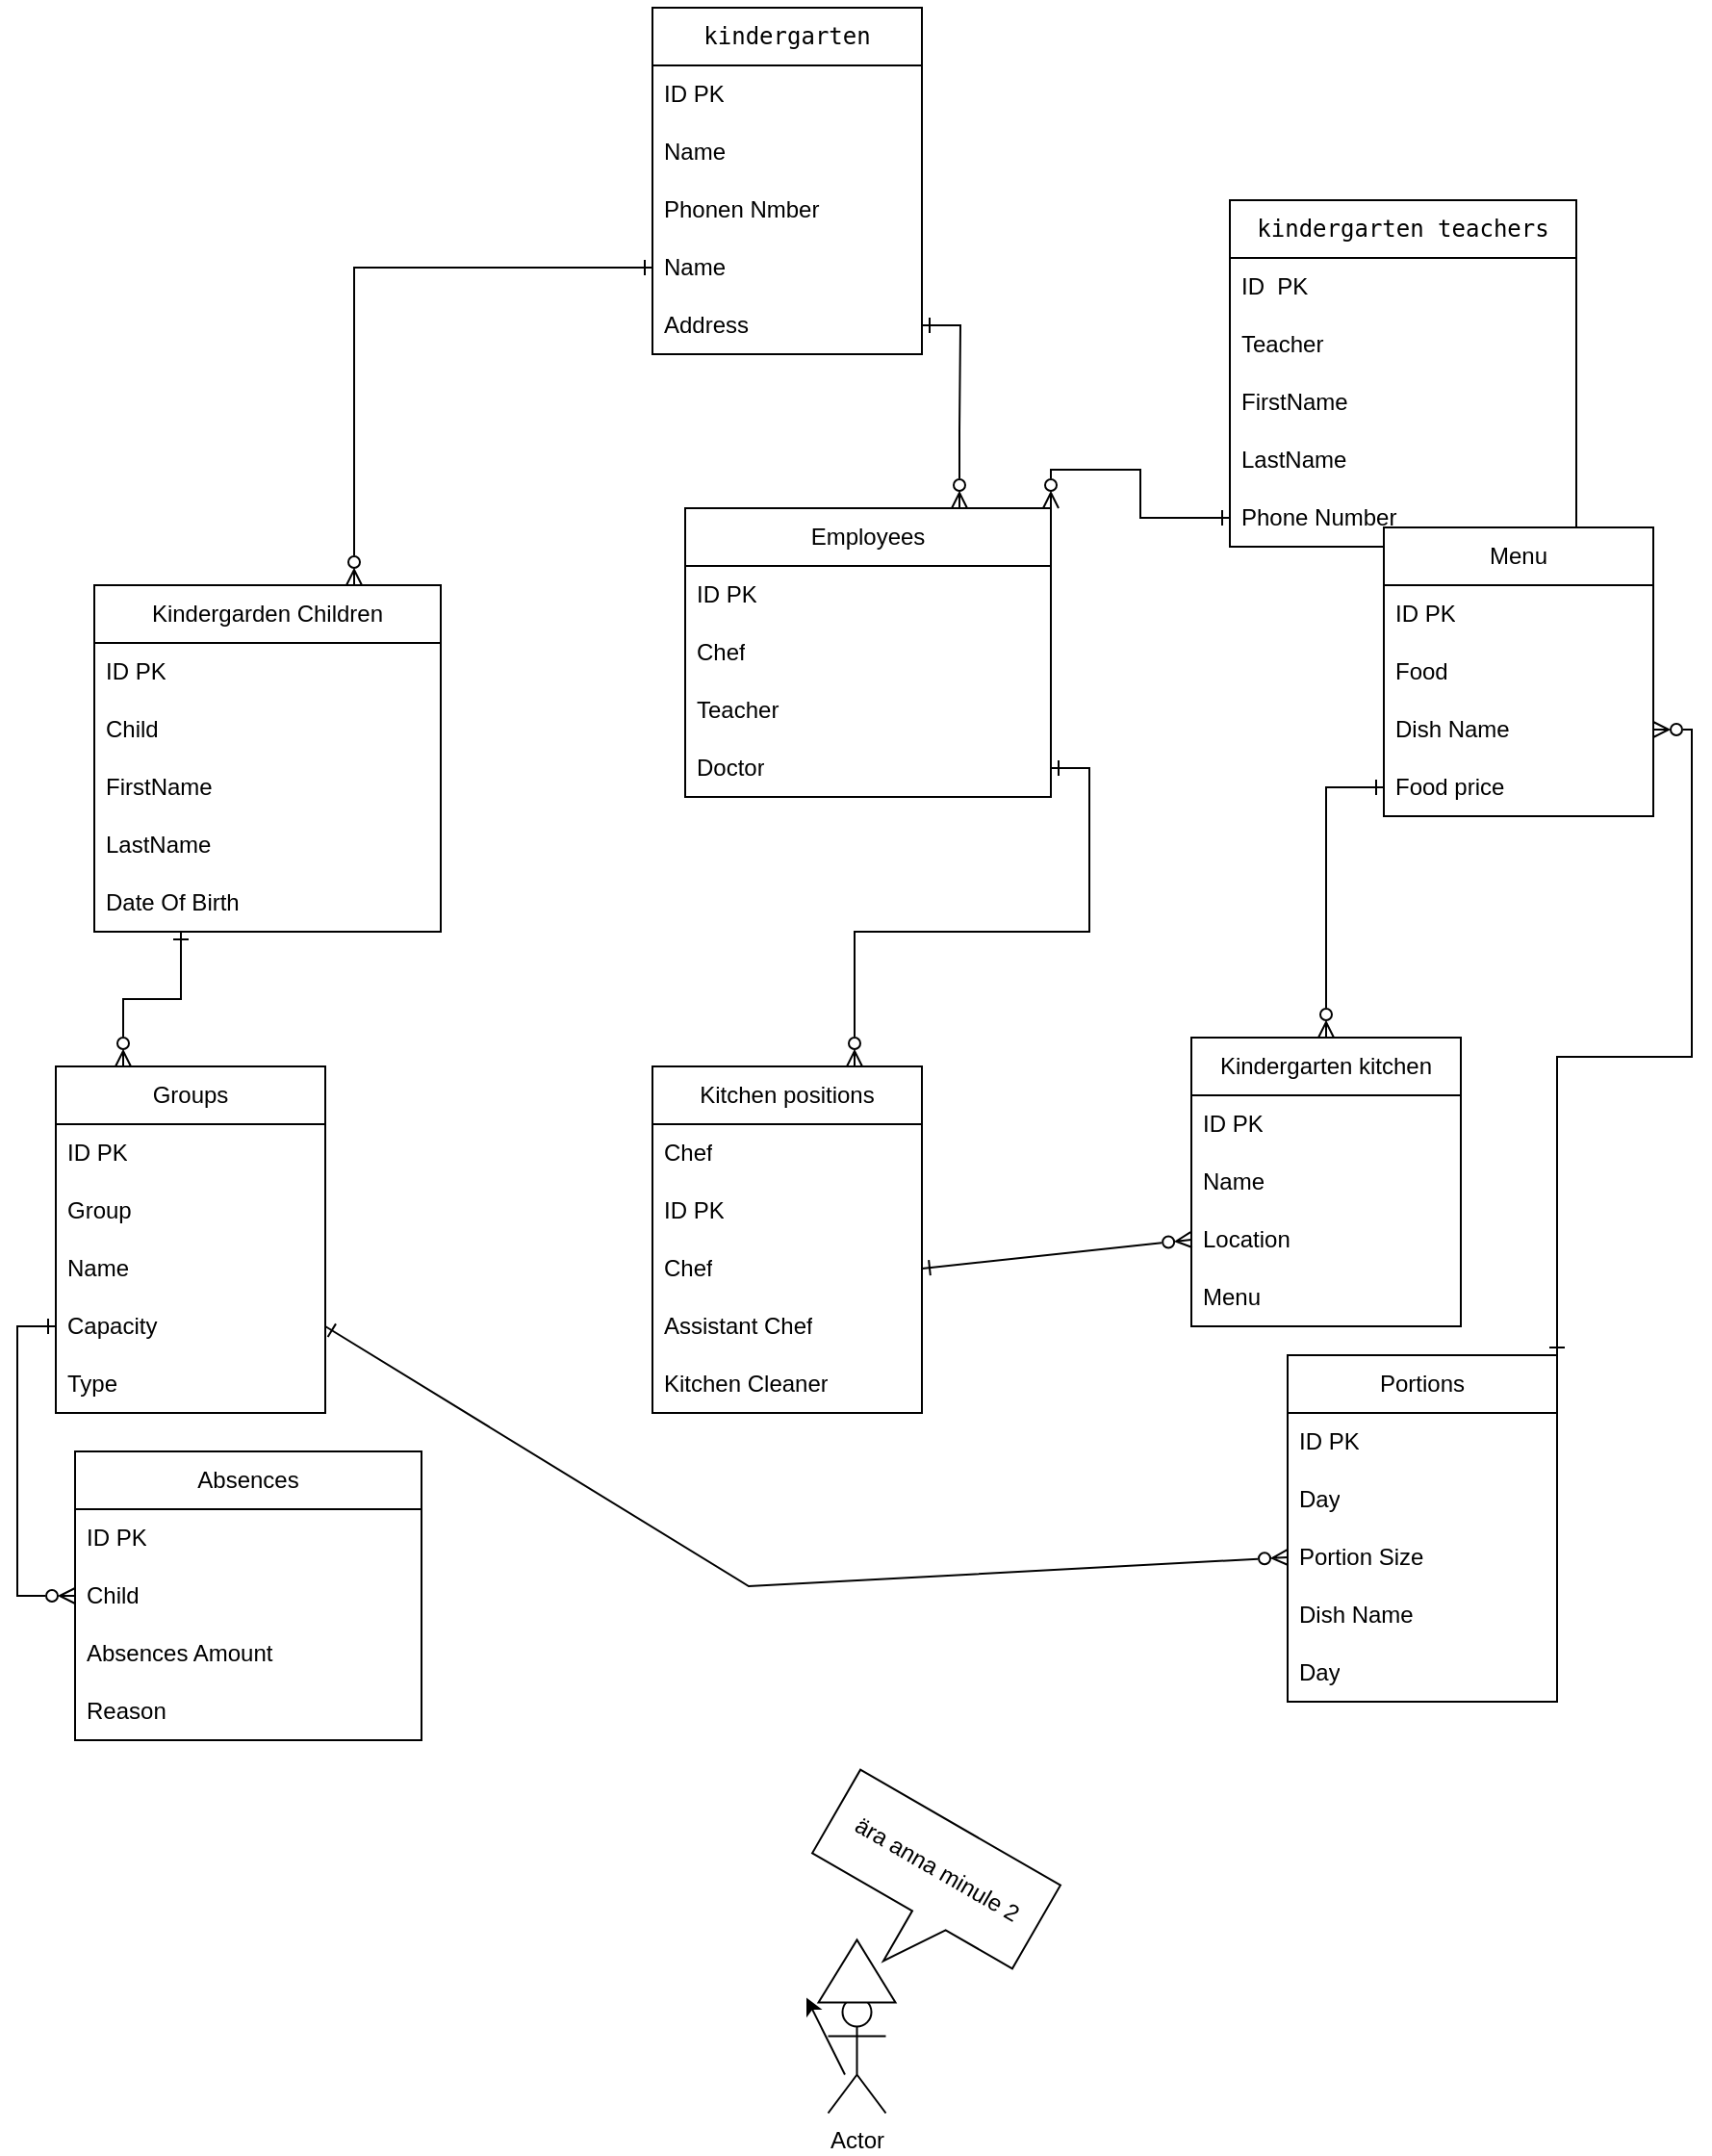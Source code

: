 <mxfile version="21.8.2" type="google">
  <diagram name="Leht-1" id="IugfOqibkRO4f-A8Mlj6">
    <mxGraphModel grid="1" page="1" gridSize="10" guides="1" tooltips="1" connect="1" arrows="1" fold="1" pageScale="1" pageWidth="827" pageHeight="1169" math="0" shadow="0">
      <root>
        <mxCell id="0" />
        <mxCell id="1" parent="0" />
        <mxCell id="pprx6t66y5-xIygSQ6H7-28" value="&lt;pre dir=&quot;ltr&quot; style=&quot;text-align:left&quot; id=&quot;tw-target-text&quot; data-placeholder=&quot;Tõlge&quot; class=&quot;tw-data-text tw-text-large tw-ta&quot;&gt;kindergarten&lt;/pre&gt;" style="swimlane;fontStyle=0;childLayout=stackLayout;horizontal=1;startSize=30;horizontalStack=0;resizeParent=1;resizeParentMax=0;resizeLast=0;collapsible=1;marginBottom=0;whiteSpace=wrap;html=1;" vertex="1" parent="1">
          <mxGeometry x="620" y="50" width="140" height="180" as="geometry" />
        </mxCell>
        <mxCell id="7Z4d3F3_YgA1By9ejOTl-2" value="ID PK" style="text;strokeColor=none;fillColor=none;align=left;verticalAlign=middle;spacingLeft=4;spacingRight=4;overflow=hidden;points=[[0,0.5],[1,0.5]];portConstraint=eastwest;rotatable=0;whiteSpace=wrap;html=1;" vertex="1" parent="pprx6t66y5-xIygSQ6H7-28">
          <mxGeometry y="30" width="140" height="30" as="geometry" />
        </mxCell>
        <mxCell id="9_JbS5GKjvOeRN-8834P-52" value="Name" style="text;strokeColor=none;fillColor=none;align=left;verticalAlign=middle;spacingLeft=4;spacingRight=4;overflow=hidden;points=[[0,0.5],[1,0.5]];portConstraint=eastwest;rotatable=0;whiteSpace=wrap;html=1;" vertex="1" parent="pprx6t66y5-xIygSQ6H7-28">
          <mxGeometry y="60" width="140" height="30" as="geometry" />
        </mxCell>
        <mxCell id="pprx6t66y5-xIygSQ6H7-29" value="Phonen Nmber" style="text;strokeColor=none;fillColor=none;align=left;verticalAlign=middle;spacingLeft=4;spacingRight=4;overflow=hidden;points=[[0,0.5],[1,0.5]];portConstraint=eastwest;rotatable=0;whiteSpace=wrap;html=1;" vertex="1" parent="pprx6t66y5-xIygSQ6H7-28">
          <mxGeometry y="90" width="140" height="30" as="geometry" />
        </mxCell>
        <mxCell id="pprx6t66y5-xIygSQ6H7-30" value="Name" style="text;strokeColor=none;fillColor=none;align=left;verticalAlign=middle;spacingLeft=4;spacingRight=4;overflow=hidden;points=[[0,0.5],[1,0.5]];portConstraint=eastwest;rotatable=0;whiteSpace=wrap;html=1;" vertex="1" parent="pprx6t66y5-xIygSQ6H7-28">
          <mxGeometry y="120" width="140" height="30" as="geometry" />
        </mxCell>
        <mxCell id="pprx6t66y5-xIygSQ6H7-31" value="Address" style="text;strokeColor=none;fillColor=none;align=left;verticalAlign=middle;spacingLeft=4;spacingRight=4;overflow=hidden;points=[[0,0.5],[1,0.5]];portConstraint=eastwest;rotatable=0;whiteSpace=wrap;html=1;" vertex="1" parent="pprx6t66y5-xIygSQ6H7-28">
          <mxGeometry y="150" width="140" height="30" as="geometry" />
        </mxCell>
        <mxCell id="I9WxBW5kfXI0TYn14D2C-1" value="&lt;pre dir=&quot;ltr&quot; style=&quot;text-align:left&quot; id=&quot;tw-target-text&quot; data-placeholder=&quot;Tõlge&quot; class=&quot;tw-data-text tw-text-large tw-ta&quot;&gt;kindergarten teachers&lt;/pre&gt;" style="swimlane;fontStyle=0;childLayout=stackLayout;horizontal=1;startSize=30;horizontalStack=0;resizeParent=1;resizeParentMax=0;resizeLast=0;collapsible=1;marginBottom=0;whiteSpace=wrap;html=1;" vertex="1" parent="1">
          <mxGeometry x="920" y="150" width="180" height="180" as="geometry" />
        </mxCell>
        <mxCell id="7Z4d3F3_YgA1By9ejOTl-8" value="ID&amp;nbsp; PK" style="text;strokeColor=none;fillColor=none;align=left;verticalAlign=middle;spacingLeft=4;spacingRight=4;overflow=hidden;points=[[0,0.5],[1,0.5]];portConstraint=eastwest;rotatable=0;whiteSpace=wrap;html=1;" vertex="1" parent="I9WxBW5kfXI0TYn14D2C-1">
          <mxGeometry y="30" width="180" height="30" as="geometry" />
        </mxCell>
        <mxCell id="9_JbS5GKjvOeRN-8834P-57" value="Teacher" style="text;strokeColor=none;fillColor=none;align=left;verticalAlign=middle;spacingLeft=4;spacingRight=4;overflow=hidden;points=[[0,0.5],[1,0.5]];portConstraint=eastwest;rotatable=0;whiteSpace=wrap;html=1;" vertex="1" parent="I9WxBW5kfXI0TYn14D2C-1">
          <mxGeometry y="60" width="180" height="30" as="geometry" />
        </mxCell>
        <mxCell id="I9WxBW5kfXI0TYn14D2C-2" value="FirstName" style="text;strokeColor=none;fillColor=none;align=left;verticalAlign=middle;spacingLeft=4;spacingRight=4;overflow=hidden;points=[[0,0.5],[1,0.5]];portConstraint=eastwest;rotatable=0;whiteSpace=wrap;html=1;" vertex="1" parent="I9WxBW5kfXI0TYn14D2C-1">
          <mxGeometry y="90" width="180" height="30" as="geometry" />
        </mxCell>
        <mxCell id="I9WxBW5kfXI0TYn14D2C-3" value="LastName" style="text;strokeColor=none;fillColor=none;align=left;verticalAlign=middle;spacingLeft=4;spacingRight=4;overflow=hidden;points=[[0,0.5],[1,0.5]];portConstraint=eastwest;rotatable=0;whiteSpace=wrap;html=1;" vertex="1" parent="I9WxBW5kfXI0TYn14D2C-1">
          <mxGeometry y="120" width="180" height="30" as="geometry" />
        </mxCell>
        <mxCell id="I9WxBW5kfXI0TYn14D2C-4" value="Phone Number" style="text;strokeColor=none;fillColor=none;align=left;verticalAlign=middle;spacingLeft=4;spacingRight=4;overflow=hidden;points=[[0,0.5],[1,0.5]];portConstraint=eastwest;rotatable=0;whiteSpace=wrap;html=1;" vertex="1" parent="I9WxBW5kfXI0TYn14D2C-1">
          <mxGeometry y="150" width="180" height="30" as="geometry" />
        </mxCell>
        <mxCell id="I9WxBW5kfXI0TYn14D2C-5" value="Groups" style="swimlane;fontStyle=0;childLayout=stackLayout;horizontal=1;startSize=30;horizontalStack=0;resizeParent=1;resizeParentMax=0;resizeLast=0;collapsible=1;marginBottom=0;whiteSpace=wrap;html=1;" vertex="1" parent="1">
          <mxGeometry x="310" y="600" width="140" height="180" as="geometry" />
        </mxCell>
        <mxCell id="7Z4d3F3_YgA1By9ejOTl-4" value="ID PK" style="text;strokeColor=none;fillColor=none;align=left;verticalAlign=middle;spacingLeft=4;spacingRight=4;overflow=hidden;points=[[0,0.5],[1,0.5]];portConstraint=eastwest;rotatable=0;whiteSpace=wrap;html=1;" vertex="1" parent="I9WxBW5kfXI0TYn14D2C-5">
          <mxGeometry y="30" width="140" height="30" as="geometry" />
        </mxCell>
        <mxCell id="9_JbS5GKjvOeRN-8834P-54" value="Group" style="text;strokeColor=none;fillColor=none;align=left;verticalAlign=middle;spacingLeft=4;spacingRight=4;overflow=hidden;points=[[0,0.5],[1,0.5]];portConstraint=eastwest;rotatable=0;whiteSpace=wrap;html=1;" vertex="1" parent="I9WxBW5kfXI0TYn14D2C-5">
          <mxGeometry y="60" width="140" height="30" as="geometry" />
        </mxCell>
        <mxCell id="I9WxBW5kfXI0TYn14D2C-6" value="Name" style="text;strokeColor=none;fillColor=none;align=left;verticalAlign=middle;spacingLeft=4;spacingRight=4;overflow=hidden;points=[[0,0.5],[1,0.5]];portConstraint=eastwest;rotatable=0;whiteSpace=wrap;html=1;" vertex="1" parent="I9WxBW5kfXI0TYn14D2C-5">
          <mxGeometry y="90" width="140" height="30" as="geometry" />
        </mxCell>
        <mxCell id="I9WxBW5kfXI0TYn14D2C-7" value="Capacity" style="text;strokeColor=none;fillColor=none;align=left;verticalAlign=middle;spacingLeft=4;spacingRight=4;overflow=hidden;points=[[0,0.5],[1,0.5]];portConstraint=eastwest;rotatable=0;whiteSpace=wrap;html=1;" vertex="1" parent="I9WxBW5kfXI0TYn14D2C-5">
          <mxGeometry y="120" width="140" height="30" as="geometry" />
        </mxCell>
        <mxCell id="I9WxBW5kfXI0TYn14D2C-8" value="Type" style="text;strokeColor=none;fillColor=none;align=left;verticalAlign=middle;spacingLeft=4;spacingRight=4;overflow=hidden;points=[[0,0.5],[1,0.5]];portConstraint=eastwest;rotatable=0;whiteSpace=wrap;html=1;" vertex="1" parent="I9WxBW5kfXI0TYn14D2C-5">
          <mxGeometry y="150" width="140" height="30" as="geometry" />
        </mxCell>
        <mxCell id="I9WxBW5kfXI0TYn14D2C-9" value="Portions" style="swimlane;fontStyle=0;childLayout=stackLayout;horizontal=1;startSize=30;horizontalStack=0;resizeParent=1;resizeParentMax=0;resizeLast=0;collapsible=1;marginBottom=0;whiteSpace=wrap;html=1;" vertex="1" parent="1">
          <mxGeometry x="950" y="750" width="140" height="180" as="geometry" />
        </mxCell>
        <mxCell id="7Z4d3F3_YgA1By9ejOTl-7" value="ID PK" style="text;strokeColor=none;fillColor=none;align=left;verticalAlign=middle;spacingLeft=4;spacingRight=4;overflow=hidden;points=[[0,0.5],[1,0.5]];portConstraint=eastwest;rotatable=0;whiteSpace=wrap;html=1;" vertex="1" parent="I9WxBW5kfXI0TYn14D2C-9">
          <mxGeometry y="30" width="140" height="30" as="geometry" />
        </mxCell>
        <mxCell id="9_JbS5GKjvOeRN-8834P-59" value="Day" style="text;strokeColor=none;fillColor=none;align=left;verticalAlign=middle;spacingLeft=4;spacingRight=4;overflow=hidden;points=[[0,0.5],[1,0.5]];portConstraint=eastwest;rotatable=0;whiteSpace=wrap;html=1;" vertex="1" parent="I9WxBW5kfXI0TYn14D2C-9">
          <mxGeometry y="60" width="140" height="30" as="geometry" />
        </mxCell>
        <mxCell id="I9WxBW5kfXI0TYn14D2C-10" value="Portion Size" style="text;strokeColor=none;fillColor=none;align=left;verticalAlign=middle;spacingLeft=4;spacingRight=4;overflow=hidden;points=[[0,0.5],[1,0.5]];portConstraint=eastwest;rotatable=0;whiteSpace=wrap;html=1;" vertex="1" parent="I9WxBW5kfXI0TYn14D2C-9">
          <mxGeometry y="90" width="140" height="30" as="geometry" />
        </mxCell>
        <mxCell id="I9WxBW5kfXI0TYn14D2C-11" value="Dish Name" style="text;strokeColor=none;fillColor=none;align=left;verticalAlign=middle;spacingLeft=4;spacingRight=4;overflow=hidden;points=[[0,0.5],[1,0.5]];portConstraint=eastwest;rotatable=0;whiteSpace=wrap;html=1;" vertex="1" parent="I9WxBW5kfXI0TYn14D2C-9">
          <mxGeometry y="120" width="140" height="30" as="geometry" />
        </mxCell>
        <mxCell id="I9WxBW5kfXI0TYn14D2C-12" value="Day" style="text;strokeColor=none;fillColor=none;align=left;verticalAlign=middle;spacingLeft=4;spacingRight=4;overflow=hidden;points=[[0,0.5],[1,0.5]];portConstraint=eastwest;rotatable=0;whiteSpace=wrap;html=1;" vertex="1" parent="I9WxBW5kfXI0TYn14D2C-9">
          <mxGeometry y="150" width="140" height="30" as="geometry" />
        </mxCell>
        <mxCell id="I9WxBW5kfXI0TYn14D2C-29" value="Kindergarten kitchen" style="swimlane;fontStyle=0;childLayout=stackLayout;horizontal=1;startSize=30;horizontalStack=0;resizeParent=1;resizeParentMax=0;resizeLast=0;collapsible=1;marginBottom=0;whiteSpace=wrap;html=1;" vertex="1" parent="1">
          <mxGeometry x="900" y="585" width="140" height="150" as="geometry" />
        </mxCell>
        <mxCell id="9_JbS5GKjvOeRN-8834P-56" value="ID PK" style="text;strokeColor=none;fillColor=none;align=left;verticalAlign=middle;spacingLeft=4;spacingRight=4;overflow=hidden;points=[[0,0.5],[1,0.5]];portConstraint=eastwest;rotatable=0;whiteSpace=wrap;html=1;" vertex="1" parent="I9WxBW5kfXI0TYn14D2C-29">
          <mxGeometry y="30" width="140" height="30" as="geometry" />
        </mxCell>
        <mxCell id="I9WxBW5kfXI0TYn14D2C-30" value="Name" style="text;strokeColor=none;fillColor=none;align=left;verticalAlign=middle;spacingLeft=4;spacingRight=4;overflow=hidden;points=[[0,0.5],[1,0.5]];portConstraint=eastwest;rotatable=0;whiteSpace=wrap;html=1;" vertex="1" parent="I9WxBW5kfXI0TYn14D2C-29">
          <mxGeometry y="60" width="140" height="30" as="geometry" />
        </mxCell>
        <mxCell id="I9WxBW5kfXI0TYn14D2C-31" value="Location" style="text;strokeColor=none;fillColor=none;align=left;verticalAlign=middle;spacingLeft=4;spacingRight=4;overflow=hidden;points=[[0,0.5],[1,0.5]];portConstraint=eastwest;rotatable=0;whiteSpace=wrap;html=1;" vertex="1" parent="I9WxBW5kfXI0TYn14D2C-29">
          <mxGeometry y="90" width="140" height="30" as="geometry" />
        </mxCell>
        <mxCell id="I9WxBW5kfXI0TYn14D2C-32" value="Menu" style="text;strokeColor=none;fillColor=none;align=left;verticalAlign=middle;spacingLeft=4;spacingRight=4;overflow=hidden;points=[[0,0.5],[1,0.5]];portConstraint=eastwest;rotatable=0;whiteSpace=wrap;html=1;" vertex="1" parent="I9WxBW5kfXI0TYn14D2C-29">
          <mxGeometry y="120" width="140" height="30" as="geometry" />
        </mxCell>
        <mxCell id="I9WxBW5kfXI0TYn14D2C-39" value="Kitchen positions" style="swimlane;fontStyle=0;childLayout=stackLayout;horizontal=1;startSize=30;horizontalStack=0;resizeParent=1;resizeParentMax=0;resizeLast=0;collapsible=1;marginBottom=0;whiteSpace=wrap;html=1;" vertex="1" parent="1">
          <mxGeometry x="620" y="600" width="140" height="180" as="geometry" />
        </mxCell>
        <mxCell id="9_JbS5GKjvOeRN-8834P-55" value="Chef" style="text;strokeColor=none;fillColor=none;align=left;verticalAlign=middle;spacingLeft=4;spacingRight=4;overflow=hidden;points=[[0,0.5],[1,0.5]];portConstraint=eastwest;rotatable=0;whiteSpace=wrap;html=1;" vertex="1" parent="I9WxBW5kfXI0TYn14D2C-39">
          <mxGeometry y="30" width="140" height="30" as="geometry" />
        </mxCell>
        <mxCell id="7Z4d3F3_YgA1By9ejOTl-6" value="ID PK" style="text;strokeColor=none;fillColor=none;align=left;verticalAlign=middle;spacingLeft=4;spacingRight=4;overflow=hidden;points=[[0,0.5],[1,0.5]];portConstraint=eastwest;rotatable=0;whiteSpace=wrap;html=1;" vertex="1" parent="I9WxBW5kfXI0TYn14D2C-39">
          <mxGeometry y="60" width="140" height="30" as="geometry" />
        </mxCell>
        <mxCell id="I9WxBW5kfXI0TYn14D2C-40" value="Chef" style="text;strokeColor=none;fillColor=none;align=left;verticalAlign=middle;spacingLeft=4;spacingRight=4;overflow=hidden;points=[[0,0.5],[1,0.5]];portConstraint=eastwest;rotatable=0;whiteSpace=wrap;html=1;" vertex="1" parent="I9WxBW5kfXI0TYn14D2C-39">
          <mxGeometry y="90" width="140" height="30" as="geometry" />
        </mxCell>
        <mxCell id="I9WxBW5kfXI0TYn14D2C-41" value="Assistant Chef" style="text;strokeColor=none;fillColor=none;align=left;verticalAlign=middle;spacingLeft=4;spacingRight=4;overflow=hidden;points=[[0,0.5],[1,0.5]];portConstraint=eastwest;rotatable=0;whiteSpace=wrap;html=1;" vertex="1" parent="I9WxBW5kfXI0TYn14D2C-39">
          <mxGeometry y="120" width="140" height="30" as="geometry" />
        </mxCell>
        <mxCell id="I9WxBW5kfXI0TYn14D2C-42" value="Kitchen Cleaner" style="text;strokeColor=none;fillColor=none;align=left;verticalAlign=middle;spacingLeft=4;spacingRight=4;overflow=hidden;points=[[0,0.5],[1,0.5]];portConstraint=eastwest;rotatable=0;whiteSpace=wrap;html=1;" vertex="1" parent="I9WxBW5kfXI0TYn14D2C-39">
          <mxGeometry y="150" width="140" height="30" as="geometry" />
        </mxCell>
        <mxCell id="I9WxBW5kfXI0TYn14D2C-47" value="Employees" style="swimlane;fontStyle=0;childLayout=stackLayout;horizontal=1;startSize=30;horizontalStack=0;resizeParent=1;resizeParentMax=0;resizeLast=0;collapsible=1;marginBottom=0;whiteSpace=wrap;html=1;" vertex="1" parent="1">
          <mxGeometry x="637" y="310" width="190" height="150" as="geometry" />
        </mxCell>
        <mxCell id="9_JbS5GKjvOeRN-8834P-60" value="ID PK" style="text;strokeColor=none;fillColor=none;align=left;verticalAlign=middle;spacingLeft=4;spacingRight=4;overflow=hidden;points=[[0,0.5],[1,0.5]];portConstraint=eastwest;rotatable=0;whiteSpace=wrap;html=1;" vertex="1" parent="I9WxBW5kfXI0TYn14D2C-47">
          <mxGeometry y="30" width="190" height="30" as="geometry" />
        </mxCell>
        <mxCell id="I9WxBW5kfXI0TYn14D2C-48" value="Chef" style="text;strokeColor=none;fillColor=none;align=left;verticalAlign=middle;spacingLeft=4;spacingRight=4;overflow=hidden;points=[[0,0.5],[1,0.5]];portConstraint=eastwest;rotatable=0;whiteSpace=wrap;html=1;" vertex="1" parent="I9WxBW5kfXI0TYn14D2C-47">
          <mxGeometry y="60" width="190" height="30" as="geometry" />
        </mxCell>
        <mxCell id="I9WxBW5kfXI0TYn14D2C-49" value="Teacher" style="text;strokeColor=none;fillColor=none;align=left;verticalAlign=middle;spacingLeft=4;spacingRight=4;overflow=hidden;points=[[0,0.5],[1,0.5]];portConstraint=eastwest;rotatable=0;whiteSpace=wrap;html=1;" vertex="1" parent="I9WxBW5kfXI0TYn14D2C-47">
          <mxGeometry y="90" width="190" height="30" as="geometry" />
        </mxCell>
        <mxCell id="I9WxBW5kfXI0TYn14D2C-50" value="Doctor" style="text;strokeColor=none;fillColor=none;align=left;verticalAlign=middle;spacingLeft=4;spacingRight=4;overflow=hidden;points=[[0,0.5],[1,0.5]];portConstraint=eastwest;rotatable=0;whiteSpace=wrap;html=1;" vertex="1" parent="I9WxBW5kfXI0TYn14D2C-47">
          <mxGeometry y="120" width="190" height="30" as="geometry" />
        </mxCell>
        <mxCell id="I9WxBW5kfXI0TYn14D2C-52" value="Kindergarden Children" style="swimlane;fontStyle=0;childLayout=stackLayout;horizontal=1;startSize=30;horizontalStack=0;resizeParent=1;resizeParentMax=0;resizeLast=0;collapsible=1;marginBottom=0;whiteSpace=wrap;html=1;" vertex="1" parent="1">
          <mxGeometry x="330" y="350" width="180" height="180" as="geometry" />
        </mxCell>
        <mxCell id="7Z4d3F3_YgA1By9ejOTl-3" value="ID PK" style="text;strokeColor=none;fillColor=none;align=left;verticalAlign=middle;spacingLeft=4;spacingRight=4;overflow=hidden;points=[[0,0.5],[1,0.5]];portConstraint=eastwest;rotatable=0;whiteSpace=wrap;html=1;" vertex="1" parent="I9WxBW5kfXI0TYn14D2C-52">
          <mxGeometry y="30" width="180" height="30" as="geometry" />
        </mxCell>
        <mxCell id="9_JbS5GKjvOeRN-8834P-53" value="Child" style="text;strokeColor=none;fillColor=none;align=left;verticalAlign=middle;spacingLeft=4;spacingRight=4;overflow=hidden;points=[[0,0.5],[1,0.5]];portConstraint=eastwest;rotatable=0;whiteSpace=wrap;html=1;" vertex="1" parent="I9WxBW5kfXI0TYn14D2C-52">
          <mxGeometry y="60" width="180" height="30" as="geometry" />
        </mxCell>
        <mxCell id="I9WxBW5kfXI0TYn14D2C-53" value="FirstName" style="text;strokeColor=none;fillColor=none;align=left;verticalAlign=middle;spacingLeft=4;spacingRight=4;overflow=hidden;points=[[0,0.5],[1,0.5]];portConstraint=eastwest;rotatable=0;whiteSpace=wrap;html=1;" vertex="1" parent="I9WxBW5kfXI0TYn14D2C-52">
          <mxGeometry y="90" width="180" height="30" as="geometry" />
        </mxCell>
        <mxCell id="I9WxBW5kfXI0TYn14D2C-54" value="LastName" style="text;strokeColor=none;fillColor=none;align=left;verticalAlign=middle;spacingLeft=4;spacingRight=4;overflow=hidden;points=[[0,0.5],[1,0.5]];portConstraint=eastwest;rotatable=0;whiteSpace=wrap;html=1;" vertex="1" parent="I9WxBW5kfXI0TYn14D2C-52">
          <mxGeometry y="120" width="180" height="30" as="geometry" />
        </mxCell>
        <mxCell id="I9WxBW5kfXI0TYn14D2C-55" value="Date Of Birth" style="text;strokeColor=none;fillColor=none;align=left;verticalAlign=middle;spacingLeft=4;spacingRight=4;overflow=hidden;points=[[0,0.5],[1,0.5]];portConstraint=eastwest;rotatable=0;whiteSpace=wrap;html=1;" vertex="1" parent="I9WxBW5kfXI0TYn14D2C-52">
          <mxGeometry y="150" width="180" height="30" as="geometry" />
        </mxCell>
        <mxCell id="9_JbS5GKjvOeRN-8834P-6" value="Absences" style="swimlane;fontStyle=0;childLayout=stackLayout;horizontal=1;startSize=30;horizontalStack=0;resizeParent=1;resizeParentMax=0;resizeLast=0;collapsible=1;marginBottom=0;whiteSpace=wrap;html=1;" vertex="1" parent="1">
          <mxGeometry x="320" y="800" width="180" height="150" as="geometry" />
        </mxCell>
        <mxCell id="7Z4d3F3_YgA1By9ejOTl-5" value="ID PK" style="text;strokeColor=none;fillColor=none;align=left;verticalAlign=middle;spacingLeft=4;spacingRight=4;overflow=hidden;points=[[0,0.5],[1,0.5]];portConstraint=eastwest;rotatable=0;whiteSpace=wrap;html=1;" vertex="1" parent="9_JbS5GKjvOeRN-8834P-6">
          <mxGeometry y="30" width="180" height="30" as="geometry" />
        </mxCell>
        <mxCell id="9_JbS5GKjvOeRN-8834P-7" value="Child" style="text;strokeColor=none;fillColor=none;align=left;verticalAlign=middle;spacingLeft=4;spacingRight=4;overflow=hidden;points=[[0,0.5],[1,0.5]];portConstraint=eastwest;rotatable=0;whiteSpace=wrap;html=1;" vertex="1" parent="9_JbS5GKjvOeRN-8834P-6">
          <mxGeometry y="60" width="180" height="30" as="geometry" />
        </mxCell>
        <mxCell id="9_JbS5GKjvOeRN-8834P-8" value="Absences Amount" style="text;strokeColor=none;fillColor=none;align=left;verticalAlign=middle;spacingLeft=4;spacingRight=4;overflow=hidden;points=[[0,0.5],[1,0.5]];portConstraint=eastwest;rotatable=0;whiteSpace=wrap;html=1;" vertex="1" parent="9_JbS5GKjvOeRN-8834P-6">
          <mxGeometry y="90" width="180" height="30" as="geometry" />
        </mxCell>
        <mxCell id="9_JbS5GKjvOeRN-8834P-9" value="Reason" style="text;strokeColor=none;fillColor=none;align=left;verticalAlign=middle;spacingLeft=4;spacingRight=4;overflow=hidden;points=[[0,0.5],[1,0.5]];portConstraint=eastwest;rotatable=0;whiteSpace=wrap;html=1;" vertex="1" parent="9_JbS5GKjvOeRN-8834P-6">
          <mxGeometry y="120" width="180" height="30" as="geometry" />
        </mxCell>
        <mxCell id="9_JbS5GKjvOeRN-8834P-30" value="Menu" style="swimlane;fontStyle=0;childLayout=stackLayout;horizontal=1;startSize=30;horizontalStack=0;resizeParent=1;resizeParentMax=0;resizeLast=0;collapsible=1;marginBottom=0;whiteSpace=wrap;html=1;" vertex="1" parent="1">
          <mxGeometry x="1000" y="320" width="140" height="150" as="geometry" />
        </mxCell>
        <mxCell id="9_JbS5GKjvOeRN-8834P-58" value="ID PK" style="text;strokeColor=none;fillColor=none;align=left;verticalAlign=middle;spacingLeft=4;spacingRight=4;overflow=hidden;points=[[0,0.5],[1,0.5]];portConstraint=eastwest;rotatable=0;whiteSpace=wrap;html=1;" vertex="1" parent="9_JbS5GKjvOeRN-8834P-30">
          <mxGeometry y="30" width="140" height="30" as="geometry" />
        </mxCell>
        <mxCell id="9_JbS5GKjvOeRN-8834P-31" value="Food" style="text;strokeColor=none;fillColor=none;align=left;verticalAlign=middle;spacingLeft=4;spacingRight=4;overflow=hidden;points=[[0,0.5],[1,0.5]];portConstraint=eastwest;rotatable=0;whiteSpace=wrap;html=1;" vertex="1" parent="9_JbS5GKjvOeRN-8834P-30">
          <mxGeometry y="60" width="140" height="30" as="geometry" />
        </mxCell>
        <mxCell id="9_JbS5GKjvOeRN-8834P-32" value="Dish Name" style="text;strokeColor=none;fillColor=none;align=left;verticalAlign=middle;spacingLeft=4;spacingRight=4;overflow=hidden;points=[[0,0.5],[1,0.5]];portConstraint=eastwest;rotatable=0;whiteSpace=wrap;html=1;" vertex="1" parent="9_JbS5GKjvOeRN-8834P-30">
          <mxGeometry y="90" width="140" height="30" as="geometry" />
        </mxCell>
        <mxCell id="9_JbS5GKjvOeRN-8834P-33" value="Food price" style="text;strokeColor=none;fillColor=none;align=left;verticalAlign=middle;spacingLeft=4;spacingRight=4;overflow=hidden;points=[[0,0.5],[1,0.5]];portConstraint=eastwest;rotatable=0;whiteSpace=wrap;html=1;" vertex="1" parent="9_JbS5GKjvOeRN-8834P-30">
          <mxGeometry y="120" width="140" height="30" as="geometry" />
        </mxCell>
        <mxCell id="9_JbS5GKjvOeRN-8834P-38" style="edgeStyle=orthogonalEdgeStyle;rounded=0;orthogonalLoop=1;jettySize=auto;html=1;startArrow=ERzeroToMany;startFill=0;endArrow=ERone;endFill=0;entryX=0;entryY=0.5;entryDx=0;entryDy=0;exitX=0.75;exitY=0;exitDx=0;exitDy=0;" edge="1" parent="1" source="I9WxBW5kfXI0TYn14D2C-52" target="pprx6t66y5-xIygSQ6H7-30">
          <mxGeometry relative="1" as="geometry">
            <mxPoint x="390" y="310" as="targetPoint" />
            <mxPoint x="360" y="185" as="sourcePoint" />
          </mxGeometry>
        </mxCell>
        <mxCell id="9_JbS5GKjvOeRN-8834P-39" style="edgeStyle=orthogonalEdgeStyle;rounded=0;orthogonalLoop=1;jettySize=auto;html=1;exitX=1;exitY=0;exitDx=0;exitDy=0;entryX=0;entryY=0.5;entryDx=0;entryDy=0;startArrow=ERzeroToMany;startFill=0;endArrow=ERone;endFill=0;" edge="1" parent="1" source="I9WxBW5kfXI0TYn14D2C-47" target="I9WxBW5kfXI0TYn14D2C-4">
          <mxGeometry relative="1" as="geometry">
            <mxPoint x="680" y="295" as="sourcePoint" />
            <mxPoint x="930" y="320" as="targetPoint" />
          </mxGeometry>
        </mxCell>
        <mxCell id="9_JbS5GKjvOeRN-8834P-40" style="edgeStyle=orthogonalEdgeStyle;rounded=0;orthogonalLoop=1;jettySize=auto;html=1;startArrow=ERzeroToMany;startFill=0;endArrow=ERone;endFill=0;entryX=0.25;entryY=1;entryDx=0;entryDy=0;exitX=0.25;exitY=0;exitDx=0;exitDy=0;" edge="1" parent="1" source="I9WxBW5kfXI0TYn14D2C-5" target="I9WxBW5kfXI0TYn14D2C-52">
          <mxGeometry relative="1" as="geometry">
            <mxPoint x="270" y="565" as="sourcePoint" />
            <mxPoint x="130" y="835" as="targetPoint" />
          </mxGeometry>
        </mxCell>
        <mxCell id="9_JbS5GKjvOeRN-8834P-41" style="edgeStyle=orthogonalEdgeStyle;rounded=0;orthogonalLoop=1;jettySize=auto;html=1;startArrow=ERzeroToMany;startFill=0;endArrow=ERone;endFill=0;entryX=0;entryY=0.5;entryDx=0;entryDy=0;exitX=0;exitY=0.5;exitDx=0;exitDy=0;" edge="1" parent="1" source="9_JbS5GKjvOeRN-8834P-7" target="I9WxBW5kfXI0TYn14D2C-7">
          <mxGeometry relative="1" as="geometry">
            <mxPoint x="260" y="820" as="sourcePoint" />
            <mxPoint x="270" y="965" as="targetPoint" />
          </mxGeometry>
        </mxCell>
        <mxCell id="9_JbS5GKjvOeRN-8834P-42" style="edgeStyle=orthogonalEdgeStyle;rounded=0;orthogonalLoop=1;jettySize=auto;html=1;startArrow=ERzeroToMany;startFill=0;endArrow=ERone;endFill=0;exitX=0.75;exitY=0;exitDx=0;exitDy=0;entryX=1;entryY=0.5;entryDx=0;entryDy=0;" edge="1" parent="1" source="I9WxBW5kfXI0TYn14D2C-47" target="pprx6t66y5-xIygSQ6H7-31">
          <mxGeometry relative="1" as="geometry">
            <mxPoint x="820" y="130" as="sourcePoint" />
            <mxPoint x="732" y="280" as="targetPoint" />
          </mxGeometry>
        </mxCell>
        <mxCell id="9_JbS5GKjvOeRN-8834P-45" style="edgeStyle=orthogonalEdgeStyle;rounded=0;orthogonalLoop=1;jettySize=auto;html=1;startArrow=ERzeroToMany;startFill=0;endArrow=ERone;endFill=0;entryX=1;entryY=0.5;entryDx=0;entryDy=0;exitX=0.75;exitY=0;exitDx=0;exitDy=0;" edge="1" parent="1" source="I9WxBW5kfXI0TYn14D2C-39" target="I9WxBW5kfXI0TYn14D2C-50">
          <mxGeometry relative="1" as="geometry">
            <mxPoint x="640" y="580" as="sourcePoint" />
            <mxPoint x="800" y="635" as="targetPoint" />
          </mxGeometry>
        </mxCell>
        <mxCell id="9_JbS5GKjvOeRN-8834P-46" style="rounded=0;orthogonalLoop=1;jettySize=auto;html=1;startArrow=ERzeroToMany;startFill=0;endArrow=ERone;endFill=0;entryX=1;entryY=0.5;entryDx=0;entryDy=0;exitX=0;exitY=0.5;exitDx=0;exitDy=0;" edge="1" parent="1" source="I9WxBW5kfXI0TYn14D2C-31" target="I9WxBW5kfXI0TYn14D2C-40">
          <mxGeometry relative="1" as="geometry">
            <mxPoint x="840" y="650" as="sourcePoint" />
            <mxPoint x="759.5" y="945" as="targetPoint" />
          </mxGeometry>
        </mxCell>
        <mxCell id="9_JbS5GKjvOeRN-8834P-47" style="edgeStyle=orthogonalEdgeStyle;rounded=0;orthogonalLoop=1;jettySize=auto;html=1;exitX=0.5;exitY=0;exitDx=0;exitDy=0;startArrow=ERzeroToMany;startFill=0;endArrow=ERone;endFill=0;entryX=0;entryY=0.5;entryDx=0;entryDy=0;" edge="1" parent="1" source="I9WxBW5kfXI0TYn14D2C-29" target="9_JbS5GKjvOeRN-8834P-33">
          <mxGeometry relative="1" as="geometry">
            <mxPoint x="920" y="500" as="sourcePoint" />
            <mxPoint x="970" y="645" as="targetPoint" />
          </mxGeometry>
        </mxCell>
        <mxCell id="9_JbS5GKjvOeRN-8834P-48" style="edgeStyle=orthogonalEdgeStyle;rounded=0;orthogonalLoop=1;jettySize=auto;html=1;exitX=1;exitY=0.5;exitDx=0;exitDy=0;startArrow=ERzeroToMany;startFill=0;endArrow=ERone;endFill=0;entryX=1;entryY=0;entryDx=0;entryDy=0;" edge="1" parent="1" source="9_JbS5GKjvOeRN-8834P-32" target="I9WxBW5kfXI0TYn14D2C-9">
          <mxGeometry relative="1" as="geometry">
            <mxPoint x="770" y="800" as="sourcePoint" />
            <mxPoint x="820" y="945" as="targetPoint" />
          </mxGeometry>
        </mxCell>
        <mxCell id="9_JbS5GKjvOeRN-8834P-49" style="rounded=0;orthogonalLoop=1;jettySize=auto;html=1;startArrow=ERzeroToMany;startFill=0;endArrow=ERone;endFill=0;exitX=0;exitY=0.5;exitDx=0;exitDy=0;entryX=1;entryY=0.5;entryDx=0;entryDy=0;" edge="1" parent="1" target="I9WxBW5kfXI0TYn14D2C-7" source="I9WxBW5kfXI0TYn14D2C-10">
          <mxGeometry relative="1" as="geometry">
            <mxPoint x="450" y="700" as="sourcePoint" />
            <mxPoint x="580" y="920" as="targetPoint" />
            <Array as="points">
              <mxPoint x="670" y="870" />
            </Array>
          </mxGeometry>
        </mxCell>
        <mxCell id="9_JbS5GKjvOeRN-8834P-61" value="Actor" style="shape=umlActor;verticalLabelPosition=bottom;verticalAlign=top;html=1;outlineConnect=0;rotation=0;" vertex="1" parent="1">
          <mxGeometry x="711.25" y="1083.75" width="30" height="60" as="geometry" />
        </mxCell>
        <mxCell id="9_JbS5GKjvOeRN-8834P-64" value="" style="triangle;whiteSpace=wrap;html=1;rotation=-90;" vertex="1" parent="1">
          <mxGeometry x="710" y="1050" width="32.5" height="40" as="geometry" />
        </mxCell>
        <mxCell id="9_JbS5GKjvOeRN-8834P-65" value="ära anna minule 2" style="shape=callout;whiteSpace=wrap;html=1;perimeter=calloutPerimeter;rotation=30;" vertex="1" parent="1">
          <mxGeometry x="700" y="990" width="120" height="80" as="geometry" />
        </mxCell>
        <mxCell id="9_JbS5GKjvOeRN-8834P-66" value="" style="endArrow=classic;html=1;rounded=0;" edge="1" parent="1">
          <mxGeometry width="50" height="50" relative="1" as="geometry">
            <mxPoint x="720" y="1123.75" as="sourcePoint" />
            <mxPoint x="700" y="1083.75" as="targetPoint" />
          </mxGeometry>
        </mxCell>
      </root>
    </mxGraphModel>
  </diagram>
</mxfile>
